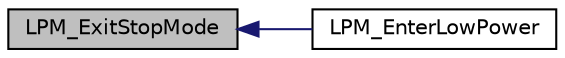 digraph "LPM_ExitStopMode"
{
  edge [fontname="Helvetica",fontsize="10",labelfontname="Helvetica",labelfontsize="10"];
  node [fontname="Helvetica",fontsize="10",shape=record];
  rankdir="LR";
  Node24 [label="LPM_ExitStopMode",height=0.2,width=0.4,color="black", fillcolor="grey75", style="filled", fontcolor="black"];
  Node24 -> Node25 [dir="back",color="midnightblue",fontsize="10",style="solid",fontname="Helvetica"];
  Node25 [label="LPM_EnterLowPower",height=0.2,width=0.4,color="black", fillcolor="white", style="filled",URL="$low__power__manager_8h.html#a8173fa7c3aad5bb718c9ebf5ba44efe3",tooltip="This API shall be used by the application when there is no more code to execute so that the system ma..."];
}
